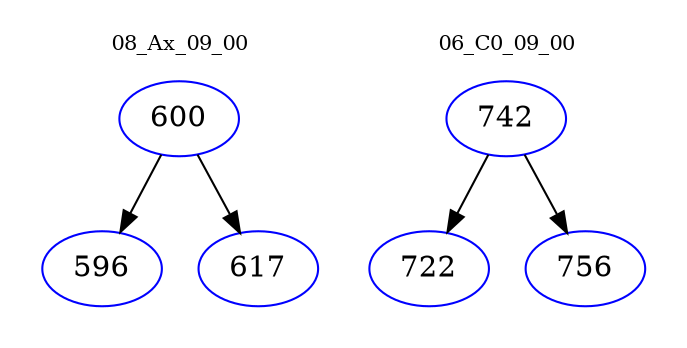 digraph{
subgraph cluster_0 {
color = white
label = "08_Ax_09_00";
fontsize=10;
T0_600 [label="600", color="blue"]
T0_600 -> T0_596 [color="black"]
T0_596 [label="596", color="blue"]
T0_600 -> T0_617 [color="black"]
T0_617 [label="617", color="blue"]
}
subgraph cluster_1 {
color = white
label = "06_C0_09_00";
fontsize=10;
T1_742 [label="742", color="blue"]
T1_742 -> T1_722 [color="black"]
T1_722 [label="722", color="blue"]
T1_742 -> T1_756 [color="black"]
T1_756 [label="756", color="blue"]
}
}
